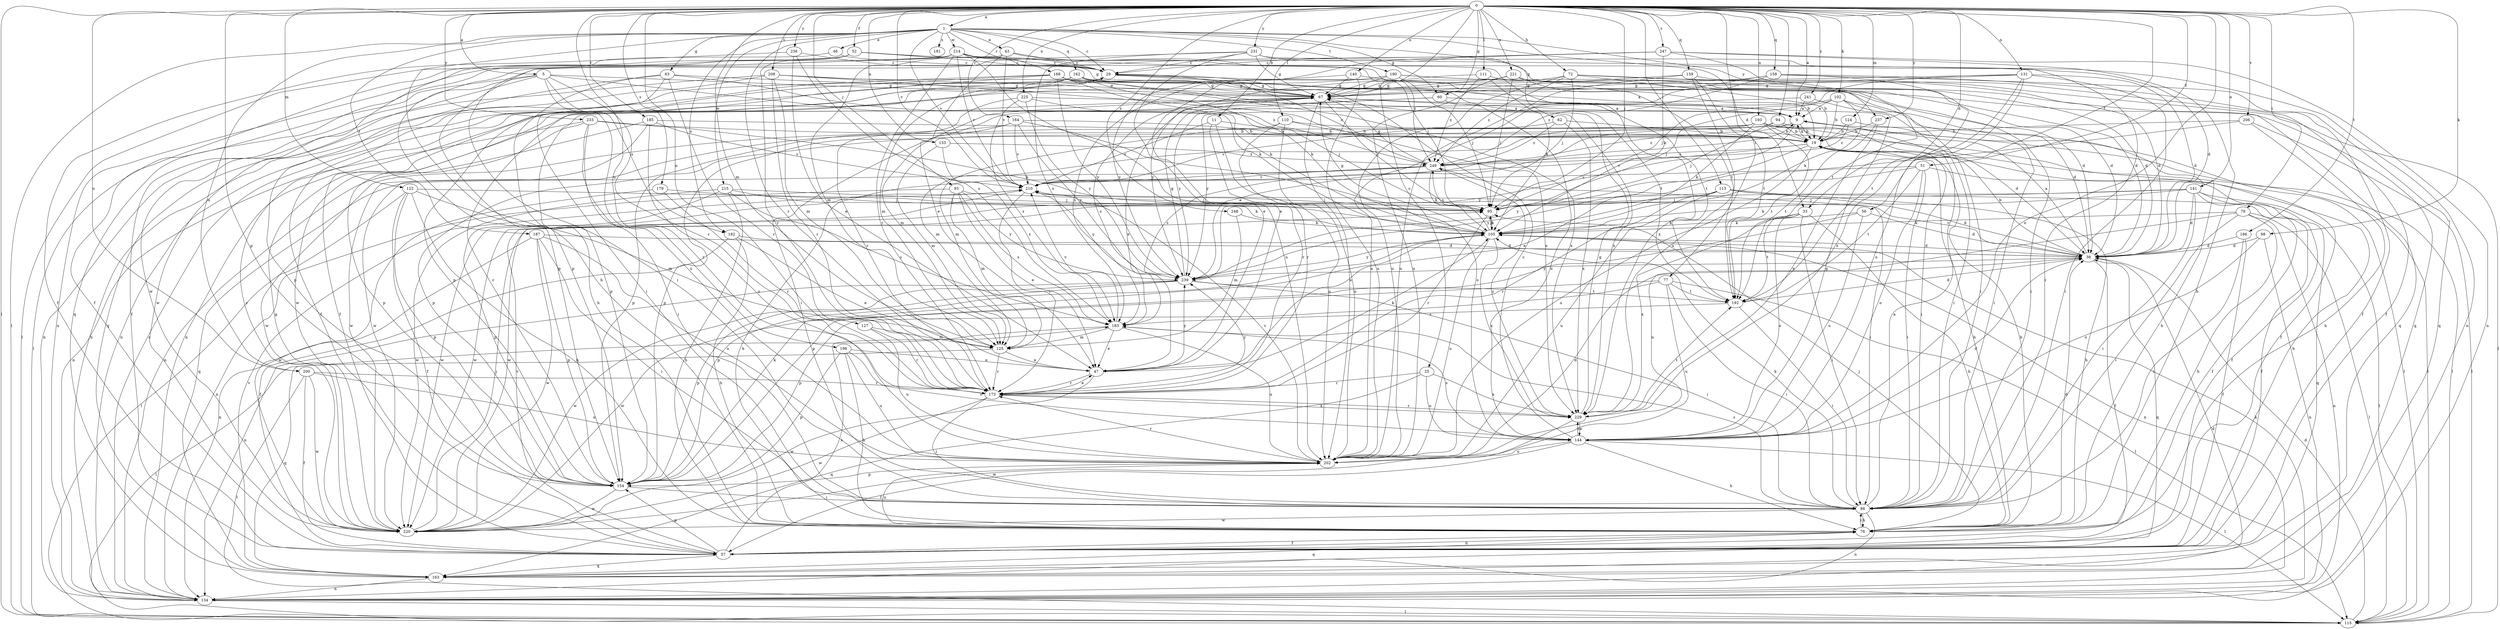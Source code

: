 strict digraph  {
0;
1;
5;
9;
11;
19;
25;
29;
33;
38;
43;
46;
47;
51;
52;
56;
57;
60;
62;
63;
67;
72;
76;
77;
78;
86;
93;
94;
95;
98;
102;
105;
110;
111;
113;
115;
122;
124;
125;
127;
131;
133;
134;
140;
141;
144;
154;
158;
159;
162;
163;
164;
168;
173;
179;
181;
182;
183;
185;
186;
187;
190;
192;
193;
198;
200;
202;
206;
208;
210;
214;
215;
220;
221;
225;
229;
231;
233;
236;
237;
239;
241;
247;
248;
249;
0 -> 1  [label=a];
0 -> 5  [label=a];
0 -> 9  [label=a];
0 -> 11  [label=b];
0 -> 25  [label=c];
0 -> 33  [label=d];
0 -> 51  [label=f];
0 -> 52  [label=f];
0 -> 56  [label=f];
0 -> 60  [label=g];
0 -> 72  [label=h];
0 -> 77  [label=i];
0 -> 78  [label=i];
0 -> 93  [label=j];
0 -> 94  [label=j];
0 -> 95  [label=j];
0 -> 98  [label=k];
0 -> 102  [label=k];
0 -> 110  [label=l];
0 -> 111  [label=l];
0 -> 113  [label=l];
0 -> 115  [label=l];
0 -> 122  [label=m];
0 -> 124  [label=m];
0 -> 125  [label=m];
0 -> 127  [label=n];
0 -> 131  [label=n];
0 -> 133  [label=n];
0 -> 140  [label=o];
0 -> 141  [label=o];
0 -> 144  [label=o];
0 -> 154  [label=p];
0 -> 158  [label=q];
0 -> 159  [label=q];
0 -> 164  [label=r];
0 -> 179  [label=s];
0 -> 185  [label=t];
0 -> 186  [label=t];
0 -> 193  [label=u];
0 -> 198  [label=u];
0 -> 200  [label=u];
0 -> 206  [label=v];
0 -> 208  [label=v];
0 -> 210  [label=v];
0 -> 221  [label=x];
0 -> 225  [label=x];
0 -> 231  [label=y];
0 -> 233  [label=y];
0 -> 236  [label=y];
0 -> 237  [label=y];
0 -> 241  [label=z];
0 -> 247  [label=z];
0 -> 248  [label=z];
1 -> 29  [label=c];
1 -> 33  [label=d];
1 -> 43  [label=e];
1 -> 46  [label=e];
1 -> 60  [label=g];
1 -> 62  [label=g];
1 -> 63  [label=g];
1 -> 76  [label=h];
1 -> 115  [label=l];
1 -> 162  [label=q];
1 -> 168  [label=r];
1 -> 173  [label=r];
1 -> 181  [label=s];
1 -> 182  [label=s];
1 -> 187  [label=t];
1 -> 190  [label=t];
1 -> 200  [label=u];
1 -> 210  [label=v];
1 -> 214  [label=w];
1 -> 215  [label=w];
1 -> 237  [label=y];
5 -> 57  [label=f];
5 -> 67  [label=g];
5 -> 105  [label=k];
5 -> 115  [label=l];
5 -> 173  [label=r];
5 -> 182  [label=s];
5 -> 202  [label=u];
5 -> 220  [label=w];
9 -> 19  [label=b];
9 -> 115  [label=l];
9 -> 154  [label=p];
9 -> 239  [label=y];
9 -> 249  [label=z];
11 -> 19  [label=b];
11 -> 173  [label=r];
11 -> 202  [label=u];
11 -> 210  [label=v];
19 -> 9  [label=a];
19 -> 76  [label=h];
19 -> 202  [label=u];
19 -> 210  [label=v];
19 -> 239  [label=y];
19 -> 249  [label=z];
25 -> 144  [label=o];
25 -> 163  [label=q];
25 -> 173  [label=r];
25 -> 229  [label=x];
29 -> 67  [label=g];
29 -> 86  [label=i];
29 -> 192  [label=t];
33 -> 76  [label=h];
33 -> 86  [label=i];
33 -> 105  [label=k];
33 -> 144  [label=o];
33 -> 192  [label=t];
33 -> 229  [label=x];
38 -> 9  [label=a];
38 -> 19  [label=b];
38 -> 57  [label=f];
38 -> 163  [label=q];
38 -> 210  [label=v];
38 -> 239  [label=y];
43 -> 29  [label=c];
43 -> 47  [label=e];
43 -> 86  [label=i];
43 -> 163  [label=q];
43 -> 210  [label=v];
43 -> 229  [label=x];
46 -> 29  [label=c];
46 -> 115  [label=l];
47 -> 105  [label=k];
47 -> 173  [label=r];
47 -> 220  [label=w];
47 -> 239  [label=y];
51 -> 57  [label=f];
51 -> 86  [label=i];
51 -> 144  [label=o];
51 -> 192  [label=t];
51 -> 210  [label=v];
51 -> 239  [label=y];
52 -> 29  [label=c];
52 -> 38  [label=d];
52 -> 57  [label=f];
52 -> 95  [label=j];
52 -> 173  [label=r];
52 -> 220  [label=w];
56 -> 38  [label=d];
56 -> 105  [label=k];
56 -> 144  [label=o];
56 -> 154  [label=p];
57 -> 19  [label=b];
57 -> 76  [label=h];
57 -> 154  [label=p];
57 -> 163  [label=q];
57 -> 183  [label=s];
57 -> 210  [label=v];
60 -> 9  [label=a];
60 -> 86  [label=i];
60 -> 144  [label=o];
60 -> 239  [label=y];
62 -> 19  [label=b];
62 -> 210  [label=v];
62 -> 229  [label=x];
62 -> 249  [label=z];
63 -> 67  [label=g];
63 -> 76  [label=h];
63 -> 86  [label=i];
63 -> 105  [label=k];
63 -> 154  [label=p];
63 -> 173  [label=r];
67 -> 9  [label=a];
67 -> 47  [label=e];
67 -> 95  [label=j];
67 -> 125  [label=m];
67 -> 183  [label=s];
67 -> 202  [label=u];
72 -> 19  [label=b];
72 -> 38  [label=d];
72 -> 67  [label=g];
72 -> 95  [label=j];
72 -> 115  [label=l];
72 -> 202  [label=u];
72 -> 249  [label=z];
76 -> 19  [label=b];
76 -> 38  [label=d];
76 -> 57  [label=f];
76 -> 86  [label=i];
76 -> 95  [label=j];
76 -> 163  [label=q];
76 -> 202  [label=u];
77 -> 86  [label=i];
77 -> 115  [label=l];
77 -> 154  [label=p];
77 -> 192  [label=t];
77 -> 202  [label=u];
77 -> 220  [label=w];
78 -> 76  [label=h];
78 -> 86  [label=i];
78 -> 105  [label=k];
78 -> 115  [label=l];
78 -> 134  [label=n];
78 -> 202  [label=u];
86 -> 9  [label=a];
86 -> 76  [label=h];
86 -> 105  [label=k];
86 -> 134  [label=n];
86 -> 183  [label=s];
86 -> 220  [label=w];
93 -> 47  [label=e];
93 -> 95  [label=j];
93 -> 125  [label=m];
93 -> 134  [label=n];
93 -> 183  [label=s];
93 -> 239  [label=y];
94 -> 19  [label=b];
94 -> 86  [label=i];
94 -> 95  [label=j];
94 -> 183  [label=s];
95 -> 105  [label=k];
95 -> 173  [label=r];
98 -> 38  [label=d];
98 -> 134  [label=n];
98 -> 144  [label=o];
102 -> 9  [label=a];
102 -> 19  [label=b];
102 -> 38  [label=d];
102 -> 86  [label=i];
102 -> 95  [label=j];
102 -> 105  [label=k];
102 -> 239  [label=y];
105 -> 38  [label=d];
105 -> 67  [label=g];
105 -> 95  [label=j];
105 -> 134  [label=n];
105 -> 154  [label=p];
105 -> 202  [label=u];
105 -> 229  [label=x];
105 -> 239  [label=y];
105 -> 249  [label=z];
110 -> 19  [label=b];
110 -> 115  [label=l];
110 -> 125  [label=m];
110 -> 173  [label=r];
110 -> 202  [label=u];
111 -> 38  [label=d];
111 -> 67  [label=g];
111 -> 105  [label=k];
111 -> 249  [label=z];
113 -> 38  [label=d];
113 -> 57  [label=f];
113 -> 76  [label=h];
113 -> 95  [label=j];
113 -> 173  [label=r];
113 -> 202  [label=u];
113 -> 220  [label=w];
115 -> 38  [label=d];
122 -> 57  [label=f];
122 -> 76  [label=h];
122 -> 95  [label=j];
122 -> 115  [label=l];
122 -> 125  [label=m];
122 -> 154  [label=p];
124 -> 19  [label=b];
124 -> 76  [label=h];
124 -> 249  [label=z];
125 -> 47  [label=e];
125 -> 163  [label=q];
125 -> 173  [label=r];
127 -> 125  [label=m];
127 -> 173  [label=r];
127 -> 202  [label=u];
131 -> 38  [label=d];
131 -> 67  [label=g];
131 -> 86  [label=i];
131 -> 95  [label=j];
131 -> 192  [label=t];
131 -> 220  [label=w];
131 -> 229  [label=x];
133 -> 125  [label=m];
133 -> 183  [label=s];
133 -> 249  [label=z];
134 -> 29  [label=c];
134 -> 38  [label=d];
134 -> 105  [label=k];
134 -> 115  [label=l];
140 -> 67  [label=g];
140 -> 163  [label=q];
140 -> 202  [label=u];
140 -> 239  [label=y];
141 -> 38  [label=d];
141 -> 57  [label=f];
141 -> 86  [label=i];
141 -> 95  [label=j];
141 -> 105  [label=k];
141 -> 115  [label=l];
141 -> 163  [label=q];
141 -> 220  [label=w];
144 -> 29  [label=c];
144 -> 38  [label=d];
144 -> 57  [label=f];
144 -> 67  [label=g];
144 -> 76  [label=h];
144 -> 115  [label=l];
144 -> 183  [label=s];
144 -> 202  [label=u];
144 -> 229  [label=x];
154 -> 29  [label=c];
154 -> 86  [label=i];
154 -> 105  [label=k];
154 -> 220  [label=w];
158 -> 57  [label=f];
158 -> 67  [label=g];
158 -> 144  [label=o];
158 -> 163  [label=q];
158 -> 202  [label=u];
158 -> 249  [label=z];
159 -> 57  [label=f];
159 -> 67  [label=g];
159 -> 192  [label=t];
159 -> 202  [label=u];
159 -> 229  [label=x];
162 -> 9  [label=a];
162 -> 57  [label=f];
162 -> 67  [label=g];
162 -> 105  [label=k];
162 -> 125  [label=m];
162 -> 134  [label=n];
162 -> 229  [label=x];
163 -> 134  [label=n];
163 -> 210  [label=v];
164 -> 19  [label=b];
164 -> 144  [label=o];
164 -> 154  [label=p];
164 -> 210  [label=v];
164 -> 220  [label=w];
164 -> 239  [label=y];
168 -> 38  [label=d];
168 -> 57  [label=f];
168 -> 67  [label=g];
168 -> 134  [label=n];
168 -> 154  [label=p];
168 -> 229  [label=x];
168 -> 239  [label=y];
168 -> 249  [label=z];
173 -> 47  [label=e];
173 -> 86  [label=i];
173 -> 220  [label=w];
173 -> 229  [label=x];
173 -> 239  [label=y];
179 -> 95  [label=j];
179 -> 173  [label=r];
179 -> 220  [label=w];
182 -> 38  [label=d];
182 -> 47  [label=e];
182 -> 57  [label=f];
182 -> 76  [label=h];
183 -> 47  [label=e];
183 -> 115  [label=l];
183 -> 125  [label=m];
183 -> 202  [label=u];
183 -> 210  [label=v];
185 -> 19  [label=b];
185 -> 134  [label=n];
185 -> 202  [label=u];
185 -> 210  [label=v];
185 -> 220  [label=w];
186 -> 38  [label=d];
186 -> 57  [label=f];
186 -> 86  [label=i];
187 -> 38  [label=d];
187 -> 86  [label=i];
187 -> 134  [label=n];
187 -> 154  [label=p];
187 -> 202  [label=u];
187 -> 220  [label=w];
190 -> 38  [label=d];
190 -> 67  [label=g];
190 -> 86  [label=i];
190 -> 95  [label=j];
190 -> 134  [label=n];
190 -> 183  [label=s];
192 -> 38  [label=d];
192 -> 86  [label=i];
192 -> 183  [label=s];
193 -> 19  [label=b];
193 -> 38  [label=d];
193 -> 57  [label=f];
193 -> 105  [label=k];
193 -> 115  [label=l];
193 -> 125  [label=m];
193 -> 154  [label=p];
193 -> 192  [label=t];
193 -> 220  [label=w];
198 -> 47  [label=e];
198 -> 76  [label=h];
198 -> 144  [label=o];
198 -> 154  [label=p];
198 -> 202  [label=u];
200 -> 57  [label=f];
200 -> 115  [label=l];
200 -> 173  [label=r];
200 -> 202  [label=u];
200 -> 220  [label=w];
202 -> 38  [label=d];
202 -> 154  [label=p];
202 -> 173  [label=r];
202 -> 210  [label=v];
206 -> 19  [label=b];
206 -> 47  [label=e];
206 -> 76  [label=h];
206 -> 115  [label=l];
208 -> 67  [label=g];
208 -> 125  [label=m];
208 -> 134  [label=n];
208 -> 163  [label=q];
208 -> 173  [label=r];
208 -> 192  [label=t];
208 -> 229  [label=x];
210 -> 95  [label=j];
210 -> 173  [label=r];
210 -> 220  [label=w];
210 -> 239  [label=y];
214 -> 29  [label=c];
214 -> 67  [label=g];
214 -> 86  [label=i];
214 -> 125  [label=m];
214 -> 134  [label=n];
214 -> 173  [label=r];
214 -> 202  [label=u];
214 -> 210  [label=v];
214 -> 249  [label=z];
215 -> 76  [label=h];
215 -> 95  [label=j];
215 -> 105  [label=k];
215 -> 154  [label=p];
215 -> 183  [label=s];
215 -> 220  [label=w];
220 -> 29  [label=c];
220 -> 67  [label=g];
220 -> 95  [label=j];
221 -> 19  [label=b];
221 -> 38  [label=d];
221 -> 67  [label=g];
221 -> 95  [label=j];
221 -> 163  [label=q];
221 -> 202  [label=u];
221 -> 239  [label=y];
225 -> 9  [label=a];
225 -> 95  [label=j];
225 -> 173  [label=r];
225 -> 183  [label=s];
225 -> 239  [label=y];
229 -> 67  [label=g];
229 -> 144  [label=o];
229 -> 173  [label=r];
229 -> 192  [label=t];
229 -> 220  [label=w];
229 -> 249  [label=z];
231 -> 29  [label=c];
231 -> 47  [label=e];
231 -> 67  [label=g];
231 -> 134  [label=n];
231 -> 154  [label=p];
231 -> 183  [label=s];
231 -> 192  [label=t];
233 -> 19  [label=b];
233 -> 86  [label=i];
233 -> 105  [label=k];
233 -> 134  [label=n];
233 -> 154  [label=p];
233 -> 173  [label=r];
236 -> 29  [label=c];
236 -> 47  [label=e];
236 -> 57  [label=f];
236 -> 183  [label=s];
237 -> 19  [label=b];
237 -> 192  [label=t];
237 -> 229  [label=x];
239 -> 9  [label=a];
239 -> 67  [label=g];
239 -> 86  [label=i];
239 -> 134  [label=n];
239 -> 154  [label=p];
239 -> 192  [label=t];
239 -> 220  [label=w];
241 -> 9  [label=a];
241 -> 86  [label=i];
241 -> 154  [label=p];
247 -> 29  [label=c];
247 -> 47  [label=e];
247 -> 76  [label=h];
247 -> 105  [label=k];
247 -> 134  [label=n];
247 -> 154  [label=p];
247 -> 192  [label=t];
248 -> 105  [label=k];
248 -> 125  [label=m];
249 -> 29  [label=c];
249 -> 67  [label=g];
249 -> 76  [label=h];
249 -> 86  [label=i];
249 -> 105  [label=k];
249 -> 163  [label=q];
249 -> 210  [label=v];
}

